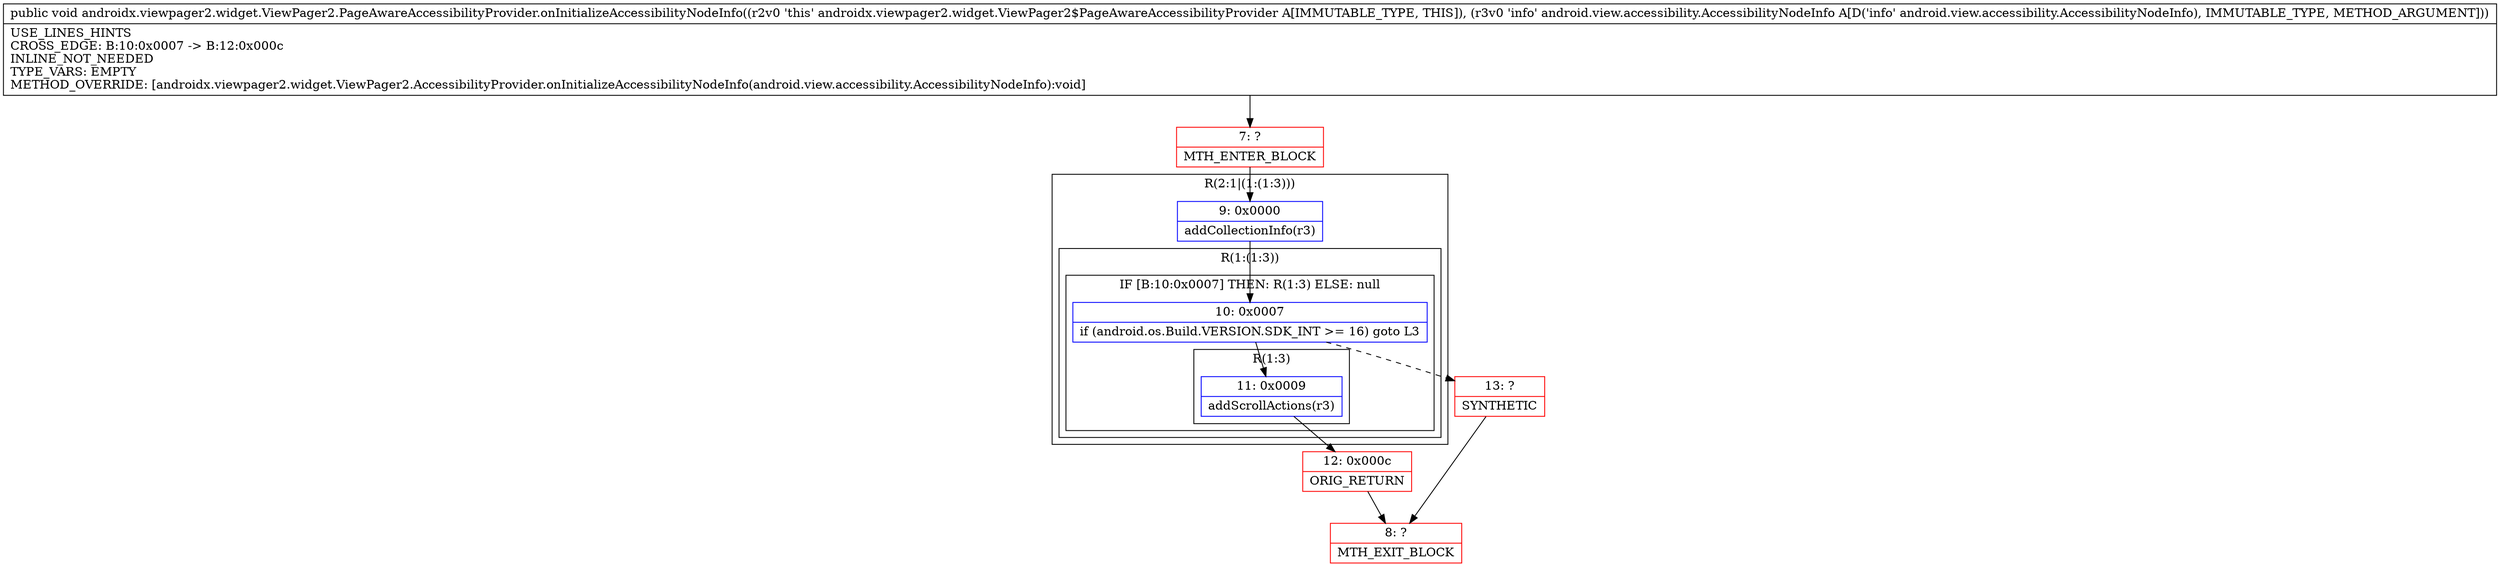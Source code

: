 digraph "CFG forandroidx.viewpager2.widget.ViewPager2.PageAwareAccessibilityProvider.onInitializeAccessibilityNodeInfo(Landroid\/view\/accessibility\/AccessibilityNodeInfo;)V" {
subgraph cluster_Region_621497472 {
label = "R(2:1|(1:(1:3)))";
node [shape=record,color=blue];
Node_9 [shape=record,label="{9\:\ 0x0000|addCollectionInfo(r3)\l}"];
subgraph cluster_Region_729141298 {
label = "R(1:(1:3))";
node [shape=record,color=blue];
subgraph cluster_IfRegion_971746795 {
label = "IF [B:10:0x0007] THEN: R(1:3) ELSE: null";
node [shape=record,color=blue];
Node_10 [shape=record,label="{10\:\ 0x0007|if (android.os.Build.VERSION.SDK_INT \>= 16) goto L3\l}"];
subgraph cluster_Region_1770064904 {
label = "R(1:3)";
node [shape=record,color=blue];
Node_11 [shape=record,label="{11\:\ 0x0009|addScrollActions(r3)\l}"];
}
}
}
}
Node_7 [shape=record,color=red,label="{7\:\ ?|MTH_ENTER_BLOCK\l}"];
Node_12 [shape=record,color=red,label="{12\:\ 0x000c|ORIG_RETURN\l}"];
Node_8 [shape=record,color=red,label="{8\:\ ?|MTH_EXIT_BLOCK\l}"];
Node_13 [shape=record,color=red,label="{13\:\ ?|SYNTHETIC\l}"];
MethodNode[shape=record,label="{public void androidx.viewpager2.widget.ViewPager2.PageAwareAccessibilityProvider.onInitializeAccessibilityNodeInfo((r2v0 'this' androidx.viewpager2.widget.ViewPager2$PageAwareAccessibilityProvider A[IMMUTABLE_TYPE, THIS]), (r3v0 'info' android.view.accessibility.AccessibilityNodeInfo A[D('info' android.view.accessibility.AccessibilityNodeInfo), IMMUTABLE_TYPE, METHOD_ARGUMENT]))  | USE_LINES_HINTS\lCROSS_EDGE: B:10:0x0007 \-\> B:12:0x000c\lINLINE_NOT_NEEDED\lTYPE_VARS: EMPTY\lMETHOD_OVERRIDE: [androidx.viewpager2.widget.ViewPager2.AccessibilityProvider.onInitializeAccessibilityNodeInfo(android.view.accessibility.AccessibilityNodeInfo):void]\l}"];
MethodNode -> Node_7;Node_9 -> Node_10;
Node_10 -> Node_11;
Node_10 -> Node_13[style=dashed];
Node_11 -> Node_12;
Node_7 -> Node_9;
Node_12 -> Node_8;
Node_13 -> Node_8;
}

